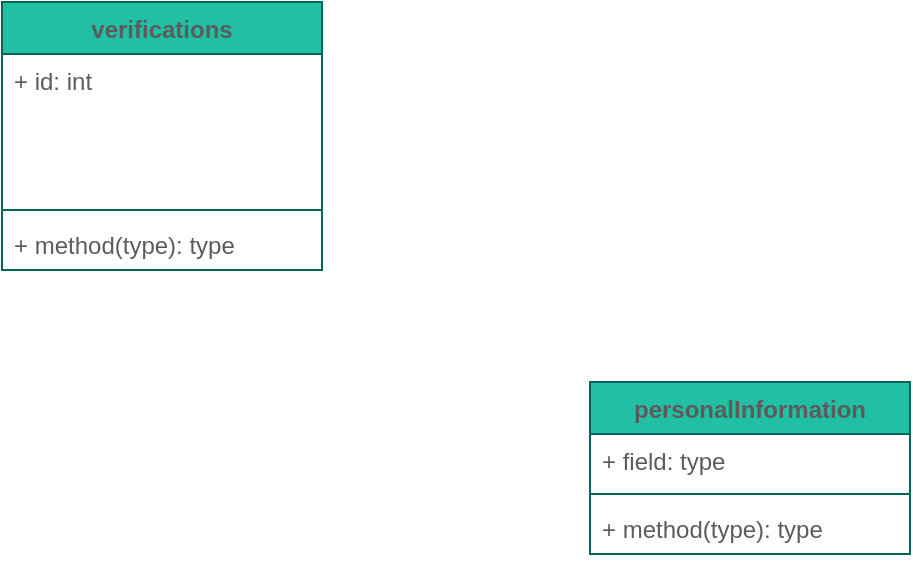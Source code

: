 <mxfile version="20.4.0" type="github">
  <diagram name="Page-1" id="b5b7bab2-c9e2-2cf4-8b2a-24fd1a2a6d21">
    <mxGraphModel dx="569" dy="291" grid="1" gridSize="10" guides="1" tooltips="1" connect="1" arrows="1" fold="1" page="1" pageScale="1" pageWidth="827" pageHeight="1169" math="0" shadow="0">
      <root>
        <mxCell id="0" />
        <mxCell id="1" parent="0" />
        <mxCell id="9OdCx5LriZSDGqAqH6lz-1" value="personalInformation" style="swimlane;fontStyle=1;align=center;verticalAlign=top;childLayout=stackLayout;horizontal=1;startSize=26;horizontalStack=0;resizeParent=1;resizeParentMax=0;resizeLast=0;collapsible=1;marginBottom=0;strokeColor=#006658;fontColor=#5C5C5C;fillColor=#21C0A5;" vertex="1" parent="1">
          <mxGeometry x="414" y="290" width="160" height="86" as="geometry" />
        </mxCell>
        <mxCell id="9OdCx5LriZSDGqAqH6lz-2" value="+ field: type" style="text;strokeColor=none;fillColor=none;align=left;verticalAlign=top;spacingLeft=4;spacingRight=4;overflow=hidden;rotatable=0;points=[[0,0.5],[1,0.5]];portConstraint=eastwest;fontColor=#5C5C5C;" vertex="1" parent="9OdCx5LriZSDGqAqH6lz-1">
          <mxGeometry y="26" width="160" height="26" as="geometry" />
        </mxCell>
        <mxCell id="9OdCx5LriZSDGqAqH6lz-3" value="" style="line;strokeWidth=1;fillColor=none;align=left;verticalAlign=middle;spacingTop=-1;spacingLeft=3;spacingRight=3;rotatable=0;labelPosition=right;points=[];portConstraint=eastwest;strokeColor=#006658;fontColor=#5C5C5C;" vertex="1" parent="9OdCx5LriZSDGqAqH6lz-1">
          <mxGeometry y="52" width="160" height="8" as="geometry" />
        </mxCell>
        <mxCell id="9OdCx5LriZSDGqAqH6lz-4" value="+ method(type): type" style="text;strokeColor=none;fillColor=none;align=left;verticalAlign=top;spacingLeft=4;spacingRight=4;overflow=hidden;rotatable=0;points=[[0,0.5],[1,0.5]];portConstraint=eastwest;fontColor=#5C5C5C;" vertex="1" parent="9OdCx5LriZSDGqAqH6lz-1">
          <mxGeometry y="60" width="160" height="26" as="geometry" />
        </mxCell>
        <mxCell id="9OdCx5LriZSDGqAqH6lz-5" value="verifications" style="swimlane;fontStyle=1;align=center;verticalAlign=top;childLayout=stackLayout;horizontal=1;startSize=26;horizontalStack=0;resizeParent=1;resizeParentMax=0;resizeLast=0;collapsible=1;marginBottom=0;strokeColor=#006658;fontColor=#5C5C5C;fillColor=#21C0A5;" vertex="1" parent="1">
          <mxGeometry x="120" y="100" width="160" height="134" as="geometry" />
        </mxCell>
        <mxCell id="9OdCx5LriZSDGqAqH6lz-6" value="+ id: int&#xa;" style="text;strokeColor=none;fillColor=none;align=left;verticalAlign=top;spacingLeft=4;spacingRight=4;overflow=hidden;rotatable=0;points=[[0,0.5],[1,0.5]];portConstraint=eastwest;fontColor=#5C5C5C;" vertex="1" parent="9OdCx5LriZSDGqAqH6lz-5">
          <mxGeometry y="26" width="160" height="74" as="geometry" />
        </mxCell>
        <mxCell id="9OdCx5LriZSDGqAqH6lz-7" value="" style="line;strokeWidth=1;fillColor=none;align=left;verticalAlign=middle;spacingTop=-1;spacingLeft=3;spacingRight=3;rotatable=0;labelPosition=right;points=[];portConstraint=eastwest;strokeColor=#006658;fontColor=#5C5C5C;" vertex="1" parent="9OdCx5LriZSDGqAqH6lz-5">
          <mxGeometry y="100" width="160" height="8" as="geometry" />
        </mxCell>
        <mxCell id="9OdCx5LriZSDGqAqH6lz-8" value="+ method(type): type" style="text;strokeColor=none;fillColor=none;align=left;verticalAlign=top;spacingLeft=4;spacingRight=4;overflow=hidden;rotatable=0;points=[[0,0.5],[1,0.5]];portConstraint=eastwest;fontColor=#5C5C5C;" vertex="1" parent="9OdCx5LriZSDGqAqH6lz-5">
          <mxGeometry y="108" width="160" height="26" as="geometry" />
        </mxCell>
      </root>
    </mxGraphModel>
  </diagram>
</mxfile>
